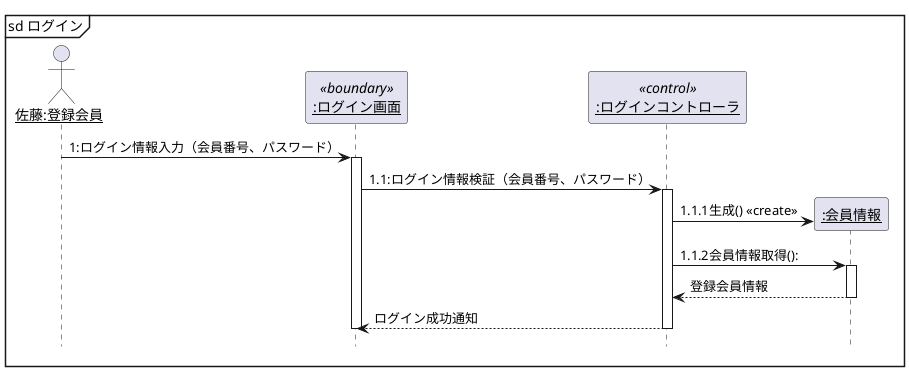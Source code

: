 @startuml 図４－１シーケンス図の例
' title  ログイン認証
hide footbox
Actor "<u>佐藤:登録会員</u>" as member
participant "<u>:ログイン画面</u>" as boundary <<boundary>>
participant "<u>:ログインコントローラ</u>" as control <<control>>
' participant "会員情報" as entity

mainframe sd ログイン 

member -> boundary : 1:ログイン情報入力（会員番号、パスワード）
activate  boundary
    boundary -> control : 1.1:ログイン情報検証（会員番号、パスワード）

    activate control
        create  "<u>:会員情報</u>" as entity
        control -> entity :1.1.1生成() <<create>>
        control -> entity : 1.1.2会員情報取得():
    
        activate entity
            control <-- entity : 登録会員情報
        deactivate entity

        boundary <-- control : ログイン成功通知
        
    deactivate control

deactivate boundary
    

' control -> entity : <<create>>\n1.1.1生成():
' control -> entity : 1.1.2会員情報取得():<<create>>
' control <- entity : 登録会員情報


@enduml

